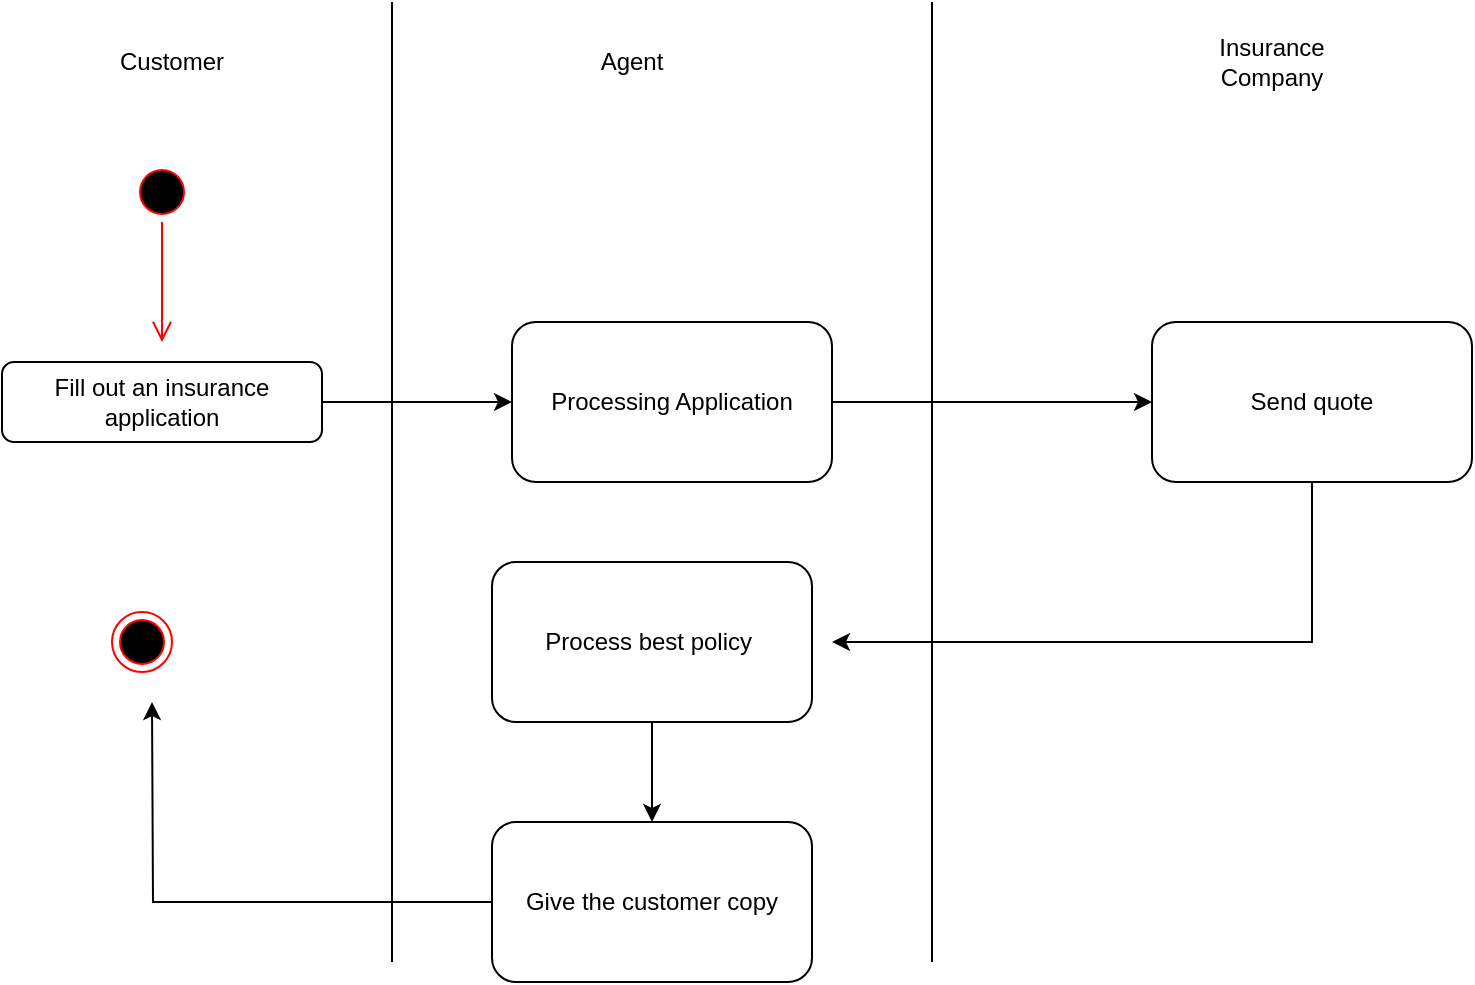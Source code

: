 <mxfile version="13.5.4" type="github">
  <diagram id="ctz4EbTXEUxS3vkIjG1D" name="Page-1">
    <mxGraphModel dx="1422" dy="794" grid="1" gridSize="10" guides="1" tooltips="1" connect="1" arrows="1" fold="1" page="1" pageScale="1" pageWidth="850" pageHeight="1100" math="0" shadow="0">
      <root>
        <mxCell id="0" />
        <mxCell id="1" parent="0" />
        <mxCell id="vB_vTZ9nkY39VvNdDOIj-1" value="" style="ellipse;html=1;shape=startState;fillColor=#000000;strokeColor=#ff0000;" vertex="1" parent="1">
          <mxGeometry x="110" y="320" width="30" height="30" as="geometry" />
        </mxCell>
        <mxCell id="vB_vTZ9nkY39VvNdDOIj-2" value="" style="edgeStyle=orthogonalEdgeStyle;html=1;verticalAlign=bottom;endArrow=open;endSize=8;strokeColor=#ff0000;" edge="1" parent="1" source="vB_vTZ9nkY39VvNdDOIj-1">
          <mxGeometry relative="1" as="geometry">
            <mxPoint x="125" y="410" as="targetPoint" />
          </mxGeometry>
        </mxCell>
        <mxCell id="vB_vTZ9nkY39VvNdDOIj-3" value="" style="endArrow=none;html=1;" edge="1" parent="1">
          <mxGeometry width="50" height="50" relative="1" as="geometry">
            <mxPoint x="240" y="720" as="sourcePoint" />
            <mxPoint x="240" y="240" as="targetPoint" />
          </mxGeometry>
        </mxCell>
        <mxCell id="vB_vTZ9nkY39VvNdDOIj-4" value="" style="endArrow=none;html=1;" edge="1" parent="1">
          <mxGeometry width="50" height="50" relative="1" as="geometry">
            <mxPoint x="510" y="720" as="sourcePoint" />
            <mxPoint x="510" y="240" as="targetPoint" />
          </mxGeometry>
        </mxCell>
        <mxCell id="vB_vTZ9nkY39VvNdDOIj-5" value="Customer" style="text;html=1;strokeColor=none;fillColor=none;align=center;verticalAlign=middle;whiteSpace=wrap;rounded=0;" vertex="1" parent="1">
          <mxGeometry x="110" y="260" width="40" height="20" as="geometry" />
        </mxCell>
        <mxCell id="vB_vTZ9nkY39VvNdDOIj-6" value="Agent" style="text;html=1;strokeColor=none;fillColor=none;align=center;verticalAlign=middle;whiteSpace=wrap;rounded=0;" vertex="1" parent="1">
          <mxGeometry x="340" y="260" width="40" height="20" as="geometry" />
        </mxCell>
        <mxCell id="vB_vTZ9nkY39VvNdDOIj-7" style="edgeStyle=orthogonalEdgeStyle;rounded=0;orthogonalLoop=1;jettySize=auto;html=1;entryX=0;entryY=0.5;entryDx=0;entryDy=0;" edge="1" parent="1" source="vB_vTZ9nkY39VvNdDOIj-8" target="vB_vTZ9nkY39VvNdDOIj-10">
          <mxGeometry relative="1" as="geometry">
            <mxPoint x="360" y="440" as="targetPoint" />
          </mxGeometry>
        </mxCell>
        <mxCell id="vB_vTZ9nkY39VvNdDOIj-8" value="Fill out an insurance application" style="shape=rect;html=1;rounded=1;whiteSpace=wrap;align=center;" vertex="1" parent="1">
          <mxGeometry x="45" y="420" width="160" height="40" as="geometry" />
        </mxCell>
        <mxCell id="vB_vTZ9nkY39VvNdDOIj-9" style="edgeStyle=orthogonalEdgeStyle;rounded=0;orthogonalLoop=1;jettySize=auto;html=1;entryX=0;entryY=0.5;entryDx=0;entryDy=0;" edge="1" parent="1" source="vB_vTZ9nkY39VvNdDOIj-10">
          <mxGeometry relative="1" as="geometry">
            <mxPoint x="620" y="440" as="targetPoint" />
          </mxGeometry>
        </mxCell>
        <mxCell id="vB_vTZ9nkY39VvNdDOIj-10" value="Processing Application" style="shape=rect;html=1;rounded=1;whiteSpace=wrap;align=center;" vertex="1" parent="1">
          <mxGeometry x="300" y="400" width="160" height="80" as="geometry" />
        </mxCell>
        <mxCell id="vB_vTZ9nkY39VvNdDOIj-11" value="Insurance Company" style="text;html=1;strokeColor=none;fillColor=none;align=center;verticalAlign=middle;whiteSpace=wrap;rounded=0;" vertex="1" parent="1">
          <mxGeometry x="660" y="260" width="40" height="20" as="geometry" />
        </mxCell>
        <mxCell id="vB_vTZ9nkY39VvNdDOIj-12" style="edgeStyle=orthogonalEdgeStyle;rounded=0;orthogonalLoop=1;jettySize=auto;html=1;" edge="1" parent="1" source="vB_vTZ9nkY39VvNdDOIj-13">
          <mxGeometry relative="1" as="geometry">
            <mxPoint x="460" y="560" as="targetPoint" />
            <Array as="points">
              <mxPoint x="700" y="560" />
            </Array>
          </mxGeometry>
        </mxCell>
        <mxCell id="vB_vTZ9nkY39VvNdDOIj-13" value="Send quote" style="shape=rect;html=1;rounded=1;whiteSpace=wrap;align=center;" vertex="1" parent="1">
          <mxGeometry x="620" y="400" width="160" height="80" as="geometry" />
        </mxCell>
        <mxCell id="vB_vTZ9nkY39VvNdDOIj-14" style="edgeStyle=orthogonalEdgeStyle;rounded=0;orthogonalLoop=1;jettySize=auto;html=1;exitX=0.5;exitY=1;exitDx=0;exitDy=0;entryX=0.5;entryY=0;entryDx=0;entryDy=0;" edge="1" parent="1" source="vB_vTZ9nkY39VvNdDOIj-15" target="vB_vTZ9nkY39VvNdDOIj-17">
          <mxGeometry relative="1" as="geometry" />
        </mxCell>
        <mxCell id="vB_vTZ9nkY39VvNdDOIj-15" value="Process best policy&amp;nbsp;" style="shape=rect;html=1;rounded=1;whiteSpace=wrap;align=center;" vertex="1" parent="1">
          <mxGeometry x="290" y="520" width="160" height="80" as="geometry" />
        </mxCell>
        <mxCell id="vB_vTZ9nkY39VvNdDOIj-16" style="edgeStyle=orthogonalEdgeStyle;rounded=0;orthogonalLoop=1;jettySize=auto;html=1;" edge="1" parent="1" source="vB_vTZ9nkY39VvNdDOIj-17">
          <mxGeometry relative="1" as="geometry">
            <mxPoint x="120" y="590" as="targetPoint" />
          </mxGeometry>
        </mxCell>
        <mxCell id="vB_vTZ9nkY39VvNdDOIj-17" value="Give the customer copy" style="shape=rect;html=1;rounded=1;whiteSpace=wrap;align=center;" vertex="1" parent="1">
          <mxGeometry x="290" y="650" width="160" height="80" as="geometry" />
        </mxCell>
        <mxCell id="vB_vTZ9nkY39VvNdDOIj-18" value="" style="ellipse;html=1;shape=endState;fillColor=#000000;strokeColor=#ff0000;" vertex="1" parent="1">
          <mxGeometry x="100" y="545" width="30" height="30" as="geometry" />
        </mxCell>
      </root>
    </mxGraphModel>
  </diagram>
</mxfile>
